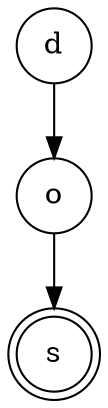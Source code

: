 digraph {   
    node [shape = doublecircle, color = black] s ;
    node [shape = circle];
    node [color= black];
    d -> o -> s;	
}